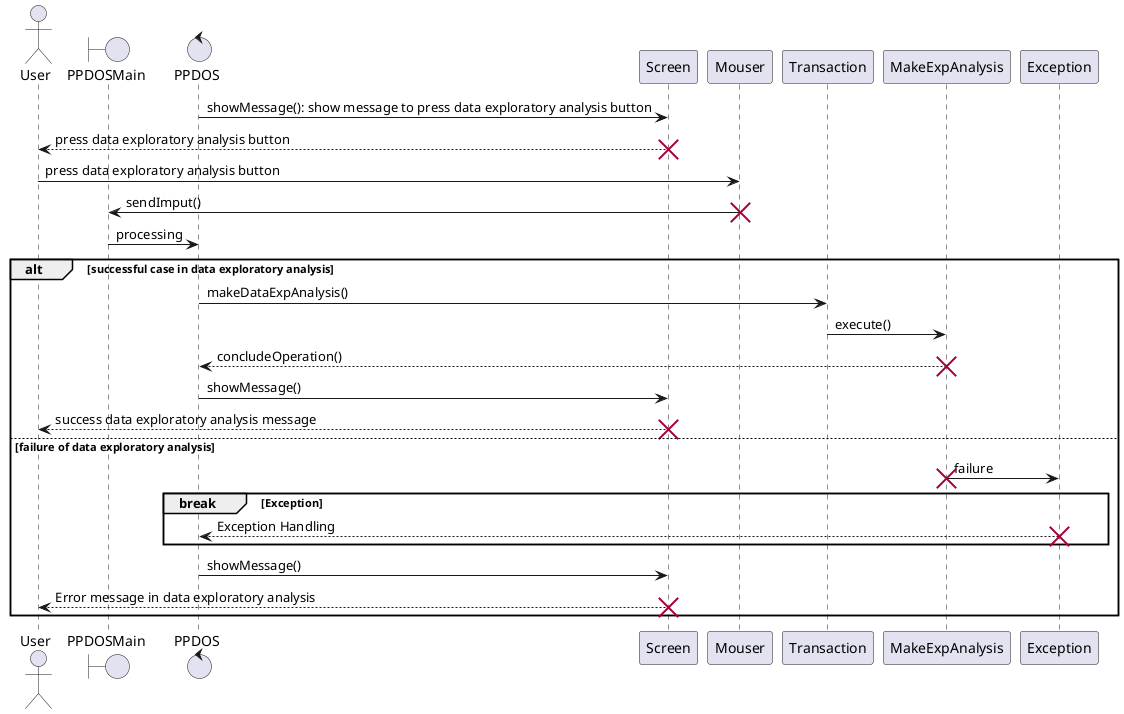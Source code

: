 @startuml
actor User as Foo1
boundary PPDOSMain as Foo2
control PPDOS as Foo3
Foo3 -> Screen: showMessage(): show message to press data exploratory analysis button
Screen --> Foo1: press data exploratory analysis button
destroy Screen
Foo1 -> Mouser: press data exploratory analysis button
Mouser -> Foo2: sendImput()
destroy Mouser
Foo2 -> Foo3: processing
alt successful case in data exploratory analysis
    Foo3 -> Transaction: makeDataExpAnalysis()
    Transaction -> MakeExpAnalysis: execute()
    MakeExpAnalysis --> Foo3:concludeOperation()
    destroy MakeExpAnalysis
    Foo3 -> Screen: showMessage() 
    Screen --> Foo1: success data exploratory analysis message
    destroy Screen
else failure of data exploratory analysis
    MakeExpAnalysis -> Exception: failure
    destroy MakeExpAnalysis
    break Exception 
        Exception  --> Foo3: Exception Handling 
        destroy Exception
    end 
    Foo3 -> Screen: showMessage()
    Screen --> Foo1: Error message in data exploratory analysis
    destroy Screen
end
@enduml